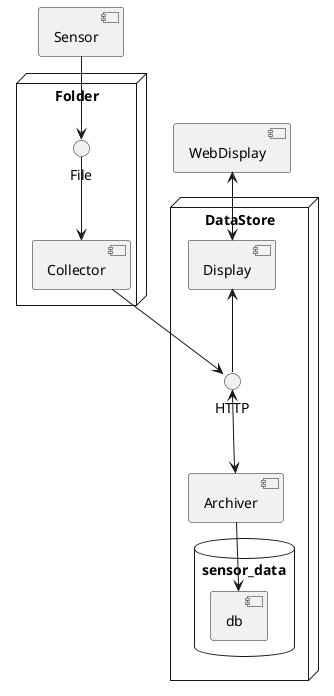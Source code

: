 @startuml
node "DataStore" {
  HTTP <--> [Archiver]
  database "sensor_data" {
    [db] 
  }
  [Archiver] --> [db]
  [Display] <-- HTTP
}

node "Folder" {
  File --> [Collector]
  [Collector] --> HTTP
}

[Sensor] --> File

[WebDisplay] <--> [Display]
@enduml